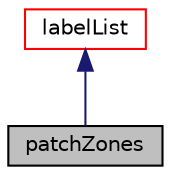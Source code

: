 digraph "patchZones"
{
  bgcolor="transparent";
  edge [fontname="Helvetica",fontsize="10",labelfontname="Helvetica",labelfontsize="10"];
  node [fontname="Helvetica",fontsize="10",shape=record];
  Node1 [label="patchZones",height=0.2,width=0.4,color="black", fillcolor="grey75", style="filled", fontcolor="black"];
  Node2 -> Node1 [dir="back",color="midnightblue",fontsize="10",style="solid",fontname="Helvetica"];
  Node2 [label="labelList",height=0.2,width=0.4,color="red",URL="$a01395.html",tooltip="A 1D array of objects of type <T>, where the size of the vector is known and used for subscript bound..."];
}
